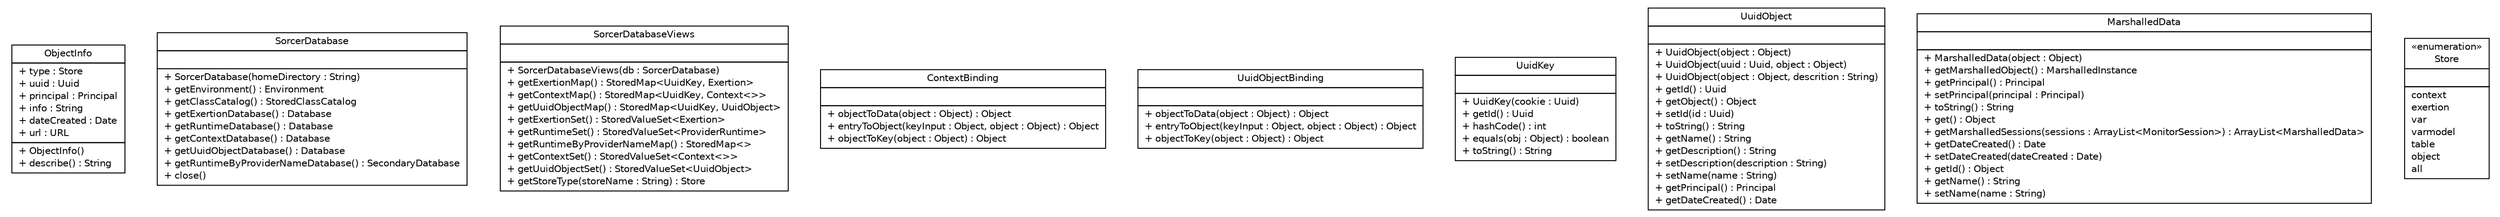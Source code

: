 #!/usr/local/bin/dot
#
# Class diagram 
# Generated by UMLGraph version R5_6 (http://www.umlgraph.org/)
#

digraph G {
	edge [fontname="Helvetica",fontsize=10,labelfontname="Helvetica",labelfontsize=10];
	node [fontname="Helvetica",fontsize=10,shape=plaintext];
	nodesep=0.25;
	ranksep=0.5;
	// sorcer.util.bdb.objects.ObjectInfo
	c15349 [label=<<table title="sorcer.util.bdb.objects.ObjectInfo" border="0" cellborder="1" cellspacing="0" cellpadding="2" port="p" href="./ObjectInfo.html">
		<tr><td><table border="0" cellspacing="0" cellpadding="1">
<tr><td align="center" balign="center"> ObjectInfo </td></tr>
		</table></td></tr>
		<tr><td><table border="0" cellspacing="0" cellpadding="1">
<tr><td align="left" balign="left"> + type : Store </td></tr>
<tr><td align="left" balign="left"> + uuid : Uuid </td></tr>
<tr><td align="left" balign="left"> + principal : Principal </td></tr>
<tr><td align="left" balign="left"> + info : String </td></tr>
<tr><td align="left" balign="left"> + dateCreated : Date </td></tr>
<tr><td align="left" balign="left"> + url : URL </td></tr>
		</table></td></tr>
		<tr><td><table border="0" cellspacing="0" cellpadding="1">
<tr><td align="left" balign="left"> + ObjectInfo() </td></tr>
<tr><td align="left" balign="left"> + describe() : String </td></tr>
		</table></td></tr>
		</table>>, URL="./ObjectInfo.html", fontname="Helvetica", fontcolor="black", fontsize=10.0];
	// sorcer.util.bdb.objects.SorcerDatabase
	c15350 [label=<<table title="sorcer.util.bdb.objects.SorcerDatabase" border="0" cellborder="1" cellspacing="0" cellpadding="2" port="p" href="./SorcerDatabase.html">
		<tr><td><table border="0" cellspacing="0" cellpadding="1">
<tr><td align="center" balign="center"> SorcerDatabase </td></tr>
		</table></td></tr>
		<tr><td><table border="0" cellspacing="0" cellpadding="1">
<tr><td align="left" balign="left">  </td></tr>
		</table></td></tr>
		<tr><td><table border="0" cellspacing="0" cellpadding="1">
<tr><td align="left" balign="left"> + SorcerDatabase(homeDirectory : String) </td></tr>
<tr><td align="left" balign="left"> + getEnvironment() : Environment </td></tr>
<tr><td align="left" balign="left"> + getClassCatalog() : StoredClassCatalog </td></tr>
<tr><td align="left" balign="left"> + getExertionDatabase() : Database </td></tr>
<tr><td align="left" balign="left"> + getRuntimeDatabase() : Database </td></tr>
<tr><td align="left" balign="left"> + getContextDatabase() : Database </td></tr>
<tr><td align="left" balign="left"> + getUuidObjectDatabase() : Database </td></tr>
<tr><td align="left" balign="left"> + getRuntimeByProviderNameDatabase() : SecondaryDatabase </td></tr>
<tr><td align="left" balign="left"> + close() </td></tr>
		</table></td></tr>
		</table>>, URL="./SorcerDatabase.html", fontname="Helvetica", fontcolor="black", fontsize=10.0];
	// sorcer.util.bdb.objects.SorcerDatabaseViews
	c15351 [label=<<table title="sorcer.util.bdb.objects.SorcerDatabaseViews" border="0" cellborder="1" cellspacing="0" cellpadding="2" port="p" href="./SorcerDatabaseViews.html">
		<tr><td><table border="0" cellspacing="0" cellpadding="1">
<tr><td align="center" balign="center"> SorcerDatabaseViews </td></tr>
		</table></td></tr>
		<tr><td><table border="0" cellspacing="0" cellpadding="1">
<tr><td align="left" balign="left">  </td></tr>
		</table></td></tr>
		<tr><td><table border="0" cellspacing="0" cellpadding="1">
<tr><td align="left" balign="left"> + SorcerDatabaseViews(db : SorcerDatabase) </td></tr>
<tr><td align="left" balign="left"> + getExertionMap() : StoredMap&lt;UuidKey, Exertion&gt; </td></tr>
<tr><td align="left" balign="left"> + getContextMap() : StoredMap&lt;UuidKey, Context&lt;&gt;&gt; </td></tr>
<tr><td align="left" balign="left"> + getUuidObjectMap() : StoredMap&lt;UuidKey, UuidObject&gt; </td></tr>
<tr><td align="left" balign="left"> + getExertionSet() : StoredValueSet&lt;Exertion&gt; </td></tr>
<tr><td align="left" balign="left"> + getRuntimeSet() : StoredValueSet&lt;ProviderRuntime&gt; </td></tr>
<tr><td align="left" balign="left"> + getRuntimeByProviderNameMap() : StoredMap&lt;&gt; </td></tr>
<tr><td align="left" balign="left"> + getContextSet() : StoredValueSet&lt;Context&lt;&gt;&gt; </td></tr>
<tr><td align="left" balign="left"> + getUuidObjectSet() : StoredValueSet&lt;UuidObject&gt; </td></tr>
<tr><td align="left" balign="left"> + getStoreType(storeName : String) : Store </td></tr>
		</table></td></tr>
		</table>>, URL="./SorcerDatabaseViews.html", fontname="Helvetica", fontcolor="black", fontsize=10.0];
	// sorcer.util.bdb.objects.SorcerDatabaseViews.ContextBinding
	c15352 [label=<<table title="sorcer.util.bdb.objects.SorcerDatabaseViews.ContextBinding" border="0" cellborder="1" cellspacing="0" cellpadding="2" port="p" href="./SorcerDatabaseViews.ContextBinding.html">
		<tr><td><table border="0" cellspacing="0" cellpadding="1">
<tr><td align="center" balign="center"> ContextBinding </td></tr>
		</table></td></tr>
		<tr><td><table border="0" cellspacing="0" cellpadding="1">
<tr><td align="left" balign="left">  </td></tr>
		</table></td></tr>
		<tr><td><table border="0" cellspacing="0" cellpadding="1">
<tr><td align="left" balign="left"> + objectToData(object : Object) : Object </td></tr>
<tr><td align="left" balign="left"> + entryToObject(keyInput : Object, object : Object) : Object </td></tr>
<tr><td align="left" balign="left"> + objectToKey(object : Object) : Object </td></tr>
		</table></td></tr>
		</table>>, URL="./SorcerDatabaseViews.ContextBinding.html", fontname="Helvetica", fontcolor="black", fontsize=10.0];
	// sorcer.util.bdb.objects.SorcerDatabaseViews.UuidObjectBinding
	c15353 [label=<<table title="sorcer.util.bdb.objects.SorcerDatabaseViews.UuidObjectBinding" border="0" cellborder="1" cellspacing="0" cellpadding="2" port="p" href="./SorcerDatabaseViews.UuidObjectBinding.html">
		<tr><td><table border="0" cellspacing="0" cellpadding="1">
<tr><td align="center" balign="center"> UuidObjectBinding </td></tr>
		</table></td></tr>
		<tr><td><table border="0" cellspacing="0" cellpadding="1">
<tr><td align="left" balign="left">  </td></tr>
		</table></td></tr>
		<tr><td><table border="0" cellspacing="0" cellpadding="1">
<tr><td align="left" balign="left"> + objectToData(object : Object) : Object </td></tr>
<tr><td align="left" balign="left"> + entryToObject(keyInput : Object, object : Object) : Object </td></tr>
<tr><td align="left" balign="left"> + objectToKey(object : Object) : Object </td></tr>
		</table></td></tr>
		</table>>, URL="./SorcerDatabaseViews.UuidObjectBinding.html", fontname="Helvetica", fontcolor="black", fontsize=10.0];
	// sorcer.util.bdb.objects.UuidKey
	c15354 [label=<<table title="sorcer.util.bdb.objects.UuidKey" border="0" cellborder="1" cellspacing="0" cellpadding="2" port="p" href="./UuidKey.html">
		<tr><td><table border="0" cellspacing="0" cellpadding="1">
<tr><td align="center" balign="center"> UuidKey </td></tr>
		</table></td></tr>
		<tr><td><table border="0" cellspacing="0" cellpadding="1">
<tr><td align="left" balign="left">  </td></tr>
		</table></td></tr>
		<tr><td><table border="0" cellspacing="0" cellpadding="1">
<tr><td align="left" balign="left"> + UuidKey(cookie : Uuid) </td></tr>
<tr><td align="left" balign="left"> + getId() : Uuid </td></tr>
<tr><td align="left" balign="left"> + hashCode() : int </td></tr>
<tr><td align="left" balign="left"> + equals(obj : Object) : boolean </td></tr>
<tr><td align="left" balign="left"> + toString() : String </td></tr>
		</table></td></tr>
		</table>>, URL="./UuidKey.html", fontname="Helvetica", fontcolor="black", fontsize=10.0];
	// sorcer.util.bdb.objects.UuidObject
	c15355 [label=<<table title="sorcer.util.bdb.objects.UuidObject" border="0" cellborder="1" cellspacing="0" cellpadding="2" port="p" href="./UuidObject.html">
		<tr><td><table border="0" cellspacing="0" cellpadding="1">
<tr><td align="center" balign="center"> UuidObject </td></tr>
		</table></td></tr>
		<tr><td><table border="0" cellspacing="0" cellpadding="1">
<tr><td align="left" balign="left">  </td></tr>
		</table></td></tr>
		<tr><td><table border="0" cellspacing="0" cellpadding="1">
<tr><td align="left" balign="left"> + UuidObject(object : Object) </td></tr>
<tr><td align="left" balign="left"> + UuidObject(uuid : Uuid, object : Object) </td></tr>
<tr><td align="left" balign="left"> + UuidObject(object : Object, descrition : String) </td></tr>
<tr><td align="left" balign="left"> + getId() : Uuid </td></tr>
<tr><td align="left" balign="left"> + getObject() : Object </td></tr>
<tr><td align="left" balign="left"> + setId(id : Uuid) </td></tr>
<tr><td align="left" balign="left"> + toString() : String </td></tr>
<tr><td align="left" balign="left"> + getName() : String </td></tr>
<tr><td align="left" balign="left"> + getDescription() : String </td></tr>
<tr><td align="left" balign="left"> + setDescription(description : String) </td></tr>
<tr><td align="left" balign="left"> + setName(name : String) </td></tr>
<tr><td align="left" balign="left"> + getPrincipal() : Principal </td></tr>
<tr><td align="left" balign="left"> + getDateCreated() : Date </td></tr>
		</table></td></tr>
		</table>>, URL="./UuidObject.html", fontname="Helvetica", fontcolor="black", fontsize=10.0];
	// sorcer.util.bdb.objects.MarshalledData
	c15356 [label=<<table title="sorcer.util.bdb.objects.MarshalledData" border="0" cellborder="1" cellspacing="0" cellpadding="2" port="p" href="./MarshalledData.html">
		<tr><td><table border="0" cellspacing="0" cellpadding="1">
<tr><td align="center" balign="center"> MarshalledData </td></tr>
		</table></td></tr>
		<tr><td><table border="0" cellspacing="0" cellpadding="1">
<tr><td align="left" balign="left">  </td></tr>
		</table></td></tr>
		<tr><td><table border="0" cellspacing="0" cellpadding="1">
<tr><td align="left" balign="left"> + MarshalledData(object : Object) </td></tr>
<tr><td align="left" balign="left"> + getMarshalledObject() : MarshalledInstance </td></tr>
<tr><td align="left" balign="left"> + getPrincipal() : Principal </td></tr>
<tr><td align="left" balign="left"> + setPrincipal(principal : Principal) </td></tr>
<tr><td align="left" balign="left"> + toString() : String </td></tr>
<tr><td align="left" balign="left"> + get() : Object </td></tr>
<tr><td align="left" balign="left"> + getMarshalledSessions(sessions : ArrayList&lt;MonitorSession&gt;) : ArrayList&lt;MarshalledData&gt; </td></tr>
<tr><td align="left" balign="left"> + getDateCreated() : Date </td></tr>
<tr><td align="left" balign="left"> + setDateCreated(dateCreated : Date) </td></tr>
<tr><td align="left" balign="left"> + getId() : Object </td></tr>
<tr><td align="left" balign="left"> + getName() : String </td></tr>
<tr><td align="left" balign="left"> + setName(name : String) </td></tr>
		</table></td></tr>
		</table>>, URL="./MarshalledData.html", fontname="Helvetica", fontcolor="black", fontsize=10.0];
	// sorcer.util.bdb.objects.Store
	c15357 [label=<<table title="sorcer.util.bdb.objects.Store" border="0" cellborder="1" cellspacing="0" cellpadding="2" port="p" href="./Store.html">
		<tr><td><table border="0" cellspacing="0" cellpadding="1">
<tr><td align="center" balign="center"> &#171;enumeration&#187; </td></tr>
<tr><td align="center" balign="center"> Store </td></tr>
		</table></td></tr>
		<tr><td><table border="0" cellspacing="0" cellpadding="1">
<tr><td align="left" balign="left">  </td></tr>
		</table></td></tr>
		<tr><td><table border="0" cellspacing="0" cellpadding="1">
<tr><td align="left" balign="left"> context </td></tr>
<tr><td align="left" balign="left"> exertion </td></tr>
<tr><td align="left" balign="left"> var </td></tr>
<tr><td align="left" balign="left"> varmodel </td></tr>
<tr><td align="left" balign="left"> table </td></tr>
<tr><td align="left" balign="left"> object </td></tr>
<tr><td align="left" balign="left"> all </td></tr>
		</table></td></tr>
		</table>>, URL="./Store.html", fontname="Helvetica", fontcolor="black", fontsize=10.0];
}

